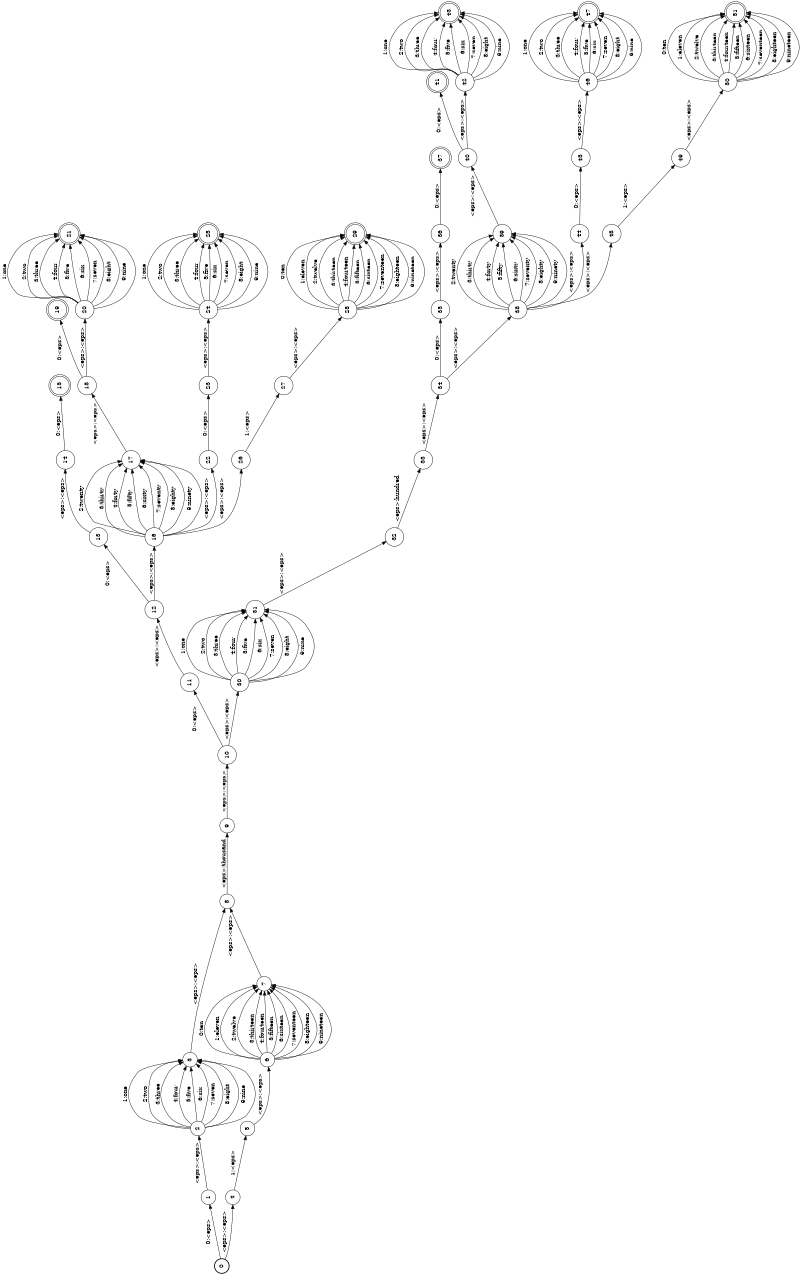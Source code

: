 digraph FST {
rankdir = LR;
size = "8.5,11";
label = "";
center = 1;
orientation = Landscape;
ranksep = "0.4";
nodesep = "0.25";
0 [label = "0", shape = circle, style = bold, fontsize = 14]
	0 -> 1 [label = "0:<eps>", fontsize = 14];
	0 -> 4 [label = "<eps>:<eps>", fontsize = 14];
1 [label = "1", shape = circle, style = solid, fontsize = 14]
	1 -> 2 [label = "<eps>:<eps>", fontsize = 14];
2 [label = "2", shape = circle, style = solid, fontsize = 14]
	2 -> 3 [label = "1:one", fontsize = 14];
	2 -> 3 [label = "2:two", fontsize = 14];
	2 -> 3 [label = "3:three", fontsize = 14];
	2 -> 3 [label = "4:four", fontsize = 14];
	2 -> 3 [label = "5:five", fontsize = 14];
	2 -> 3 [label = "6:six", fontsize = 14];
	2 -> 3 [label = "7:seven", fontsize = 14];
	2 -> 3 [label = "8:eight", fontsize = 14];
	2 -> 3 [label = "9:nine", fontsize = 14];
3 [label = "3", shape = circle, style = solid, fontsize = 14]
	3 -> 8 [label = "<eps>:<eps>", fontsize = 14];
4 [label = "4", shape = circle, style = solid, fontsize = 14]
	4 -> 5 [label = "1:<eps>", fontsize = 14];
5 [label = "5", shape = circle, style = solid, fontsize = 14]
	5 -> 6 [label = "<eps>:<eps>", fontsize = 14];
6 [label = "6", shape = circle, style = solid, fontsize = 14]
	6 -> 7 [label = "0:ten", fontsize = 14];
	6 -> 7 [label = "1:eleven", fontsize = 14];
	6 -> 7 [label = "2:twelve", fontsize = 14];
	6 -> 7 [label = "3:thirteen", fontsize = 14];
	6 -> 7 [label = "4:fourteen", fontsize = 14];
	6 -> 7 [label = "5:fifteen", fontsize = 14];
	6 -> 7 [label = "6:sixteen", fontsize = 14];
	6 -> 7 [label = "7:seventeen", fontsize = 14];
	6 -> 7 [label = "8:eighteen", fontsize = 14];
	6 -> 7 [label = "9:nineteen", fontsize = 14];
7 [label = "7", shape = circle, style = solid, fontsize = 14]
	7 -> 8 [label = "<eps>:<eps>", fontsize = 14];
8 [label = "8", shape = circle, style = solid, fontsize = 14]
	8 -> 9 [label = "<eps>:thousand", fontsize = 14];
9 [label = "9", shape = circle, style = solid, fontsize = 14]
	9 -> 10 [label = "<eps>:<eps>", fontsize = 14];
10 [label = "10", shape = circle, style = solid, fontsize = 14]
	10 -> 11 [label = "0:<eps>", fontsize = 14];
	10 -> 30 [label = "<eps>:<eps>", fontsize = 14];
11 [label = "11", shape = circle, style = solid, fontsize = 14]
	11 -> 12 [label = "<eps>:<eps>", fontsize = 14];
12 [label = "12", shape = circle, style = solid, fontsize = 14]
	12 -> 13 [label = "0:<eps>", fontsize = 14];
	12 -> 16 [label = "<eps>:<eps>", fontsize = 14];
13 [label = "13", shape = circle, style = solid, fontsize = 14]
	13 -> 14 [label = "<eps>:<eps>", fontsize = 14];
14 [label = "14", shape = circle, style = solid, fontsize = 14]
	14 -> 15 [label = "0:<eps>", fontsize = 14];
15 [label = "15", shape = doublecircle, style = solid, fontsize = 14]
16 [label = "16", shape = circle, style = solid, fontsize = 14]
	16 -> 17 [label = "2:twenty", fontsize = 14];
	16 -> 17 [label = "3:thirty", fontsize = 14];
	16 -> 17 [label = "4:forty", fontsize = 14];
	16 -> 17 [label = "5:fifty", fontsize = 14];
	16 -> 17 [label = "6:sixty", fontsize = 14];
	16 -> 17 [label = "7:seventy", fontsize = 14];
	16 -> 17 [label = "8:eighty", fontsize = 14];
	16 -> 17 [label = "9:ninety", fontsize = 14];
	16 -> 22 [label = "<eps>:<eps>", fontsize = 14];
	16 -> 26 [label = "<eps>:<eps>", fontsize = 14];
17 [label = "17", shape = circle, style = solid, fontsize = 14]
	17 -> 18 [label = "<eps>:<eps>", fontsize = 14];
18 [label = "18", shape = circle, style = solid, fontsize = 14]
	18 -> 19 [label = "0:<eps>", fontsize = 14];
	18 -> 20 [label = "<eps>:<eps>", fontsize = 14];
19 [label = "19", shape = doublecircle, style = solid, fontsize = 14]
20 [label = "20", shape = circle, style = solid, fontsize = 14]
	20 -> 21 [label = "1:one", fontsize = 14];
	20 -> 21 [label = "2:two", fontsize = 14];
	20 -> 21 [label = "3:three", fontsize = 14];
	20 -> 21 [label = "4:four", fontsize = 14];
	20 -> 21 [label = "5:five", fontsize = 14];
	20 -> 21 [label = "6:six", fontsize = 14];
	20 -> 21 [label = "7:seven", fontsize = 14];
	20 -> 21 [label = "8:eight", fontsize = 14];
	20 -> 21 [label = "9:nine", fontsize = 14];
21 [label = "21", shape = doublecircle, style = solid, fontsize = 14]
22 [label = "22", shape = circle, style = solid, fontsize = 14]
	22 -> 23 [label = "0:<eps>", fontsize = 14];
23 [label = "23", shape = circle, style = solid, fontsize = 14]
	23 -> 24 [label = "<eps>:<eps>", fontsize = 14];
24 [label = "24", shape = circle, style = solid, fontsize = 14]
	24 -> 25 [label = "1:one", fontsize = 14];
	24 -> 25 [label = "2:two", fontsize = 14];
	24 -> 25 [label = "3:three", fontsize = 14];
	24 -> 25 [label = "4:four", fontsize = 14];
	24 -> 25 [label = "5:five", fontsize = 14];
	24 -> 25 [label = "6:six", fontsize = 14];
	24 -> 25 [label = "7:seven", fontsize = 14];
	24 -> 25 [label = "8:eight", fontsize = 14];
	24 -> 25 [label = "9:nine", fontsize = 14];
25 [label = "25", shape = doublecircle, style = solid, fontsize = 14]
26 [label = "26", shape = circle, style = solid, fontsize = 14]
	26 -> 27 [label = "1:<eps>", fontsize = 14];
27 [label = "27", shape = circle, style = solid, fontsize = 14]
	27 -> 28 [label = "<eps>:<eps>", fontsize = 14];
28 [label = "28", shape = circle, style = solid, fontsize = 14]
	28 -> 29 [label = "0:ten", fontsize = 14];
	28 -> 29 [label = "1:eleven", fontsize = 14];
	28 -> 29 [label = "2:twelve", fontsize = 14];
	28 -> 29 [label = "3:thirteen", fontsize = 14];
	28 -> 29 [label = "4:fourteen", fontsize = 14];
	28 -> 29 [label = "5:fifteen", fontsize = 14];
	28 -> 29 [label = "6:sixteen", fontsize = 14];
	28 -> 29 [label = "7:seventeen", fontsize = 14];
	28 -> 29 [label = "8:eighteen", fontsize = 14];
	28 -> 29 [label = "9:nineteen", fontsize = 14];
29 [label = "29", shape = doublecircle, style = solid, fontsize = 14]
30 [label = "30", shape = circle, style = solid, fontsize = 14]
	30 -> 31 [label = "1:one", fontsize = 14];
	30 -> 31 [label = "2:two", fontsize = 14];
	30 -> 31 [label = "3:three", fontsize = 14];
	30 -> 31 [label = "4:four", fontsize = 14];
	30 -> 31 [label = "5:five", fontsize = 14];
	30 -> 31 [label = "6:six", fontsize = 14];
	30 -> 31 [label = "7:seven", fontsize = 14];
	30 -> 31 [label = "8:eight", fontsize = 14];
	30 -> 31 [label = "9:nine", fontsize = 14];
31 [label = "31", shape = circle, style = solid, fontsize = 14]
	31 -> 32 [label = "<eps>:<eps>", fontsize = 14];
32 [label = "32", shape = circle, style = solid, fontsize = 14]
	32 -> 33 [label = "<eps>:hundred", fontsize = 14];
33 [label = "33", shape = circle, style = solid, fontsize = 14]
	33 -> 34 [label = "<eps>:<eps>", fontsize = 14];
34 [label = "34", shape = circle, style = solid, fontsize = 14]
	34 -> 35 [label = "0:<eps>", fontsize = 14];
	34 -> 38 [label = "<eps>:<eps>", fontsize = 14];
35 [label = "35", shape = circle, style = solid, fontsize = 14]
	35 -> 36 [label = "<eps>:<eps>", fontsize = 14];
36 [label = "36", shape = circle, style = solid, fontsize = 14]
	36 -> 37 [label = "0:<eps>", fontsize = 14];
37 [label = "37", shape = doublecircle, style = solid, fontsize = 14]
38 [label = "38", shape = circle, style = solid, fontsize = 14]
	38 -> 39 [label = "2:twenty", fontsize = 14];
	38 -> 39 [label = "3:thirty", fontsize = 14];
	38 -> 39 [label = "4:forty", fontsize = 14];
	38 -> 39 [label = "5:fifty", fontsize = 14];
	38 -> 39 [label = "6:sixty", fontsize = 14];
	38 -> 39 [label = "7:seventy", fontsize = 14];
	38 -> 39 [label = "8:eighty", fontsize = 14];
	38 -> 39 [label = "9:ninety", fontsize = 14];
	38 -> 44 [label = "<eps>:<eps>", fontsize = 14];
	38 -> 48 [label = "<eps>:<eps>", fontsize = 14];
39 [label = "39", shape = circle, style = solid, fontsize = 14]
	39 -> 40 [label = "<eps>:<eps>", fontsize = 14];
40 [label = "40", shape = circle, style = solid, fontsize = 14]
	40 -> 41 [label = "0:<eps>", fontsize = 14];
	40 -> 42 [label = "<eps>:<eps>", fontsize = 14];
41 [label = "41", shape = doublecircle, style = solid, fontsize = 14]
42 [label = "42", shape = circle, style = solid, fontsize = 14]
	42 -> 43 [label = "1:one", fontsize = 14];
	42 -> 43 [label = "2:two", fontsize = 14];
	42 -> 43 [label = "3:three", fontsize = 14];
	42 -> 43 [label = "4:four", fontsize = 14];
	42 -> 43 [label = "5:five", fontsize = 14];
	42 -> 43 [label = "6:six", fontsize = 14];
	42 -> 43 [label = "7:seven", fontsize = 14];
	42 -> 43 [label = "8:eight", fontsize = 14];
	42 -> 43 [label = "9:nine", fontsize = 14];
43 [label = "43", shape = doublecircle, style = solid, fontsize = 14]
44 [label = "44", shape = circle, style = solid, fontsize = 14]
	44 -> 45 [label = "0:<eps>", fontsize = 14];
45 [label = "45", shape = circle, style = solid, fontsize = 14]
	45 -> 46 [label = "<eps>:<eps>", fontsize = 14];
46 [label = "46", shape = circle, style = solid, fontsize = 14]
	46 -> 47 [label = "1:one", fontsize = 14];
	46 -> 47 [label = "2:two", fontsize = 14];
	46 -> 47 [label = "3:three", fontsize = 14];
	46 -> 47 [label = "4:four", fontsize = 14];
	46 -> 47 [label = "5:five", fontsize = 14];
	46 -> 47 [label = "6:six", fontsize = 14];
	46 -> 47 [label = "7:seven", fontsize = 14];
	46 -> 47 [label = "8:eight", fontsize = 14];
	46 -> 47 [label = "9:nine", fontsize = 14];
47 [label = "47", shape = doublecircle, style = solid, fontsize = 14]
48 [label = "48", shape = circle, style = solid, fontsize = 14]
	48 -> 49 [label = "1:<eps>", fontsize = 14];
49 [label = "49", shape = circle, style = solid, fontsize = 14]
	49 -> 50 [label = "<eps>:<eps>", fontsize = 14];
50 [label = "50", shape = circle, style = solid, fontsize = 14]
	50 -> 51 [label = "0:ten", fontsize = 14];
	50 -> 51 [label = "1:eleven", fontsize = 14];
	50 -> 51 [label = "2:twelve", fontsize = 14];
	50 -> 51 [label = "3:thirteen", fontsize = 14];
	50 -> 51 [label = "4:fourteen", fontsize = 14];
	50 -> 51 [label = "5:fifteen", fontsize = 14];
	50 -> 51 [label = "6:sixteen", fontsize = 14];
	50 -> 51 [label = "7:seventeen", fontsize = 14];
	50 -> 51 [label = "8:eighteen", fontsize = 14];
	50 -> 51 [label = "9:nineteen", fontsize = 14];
51 [label = "51", shape = doublecircle, style = solid, fontsize = 14]
}
